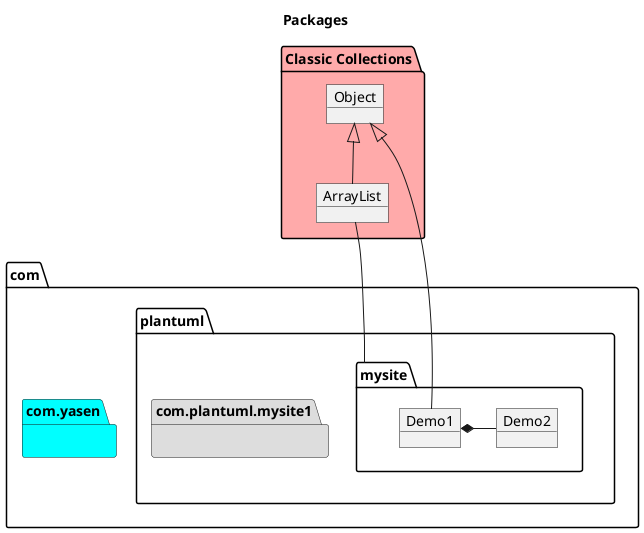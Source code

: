 @startuml
title Packages

package "Classic Collections" #FFAAAA {
    object Object
    object ArrayList
    Object <|-- ArrayList
}

package com.plantuml.mysite {
    object Demo1
    object Demo2
    Demo1 *- Demo2
}

Object <|-- Demo1

package com.plantuml.mysite1 #DDDDDD {}

package com.yasen #cyan {}

ArrayList -- com.plantuml.mysite

@enduml